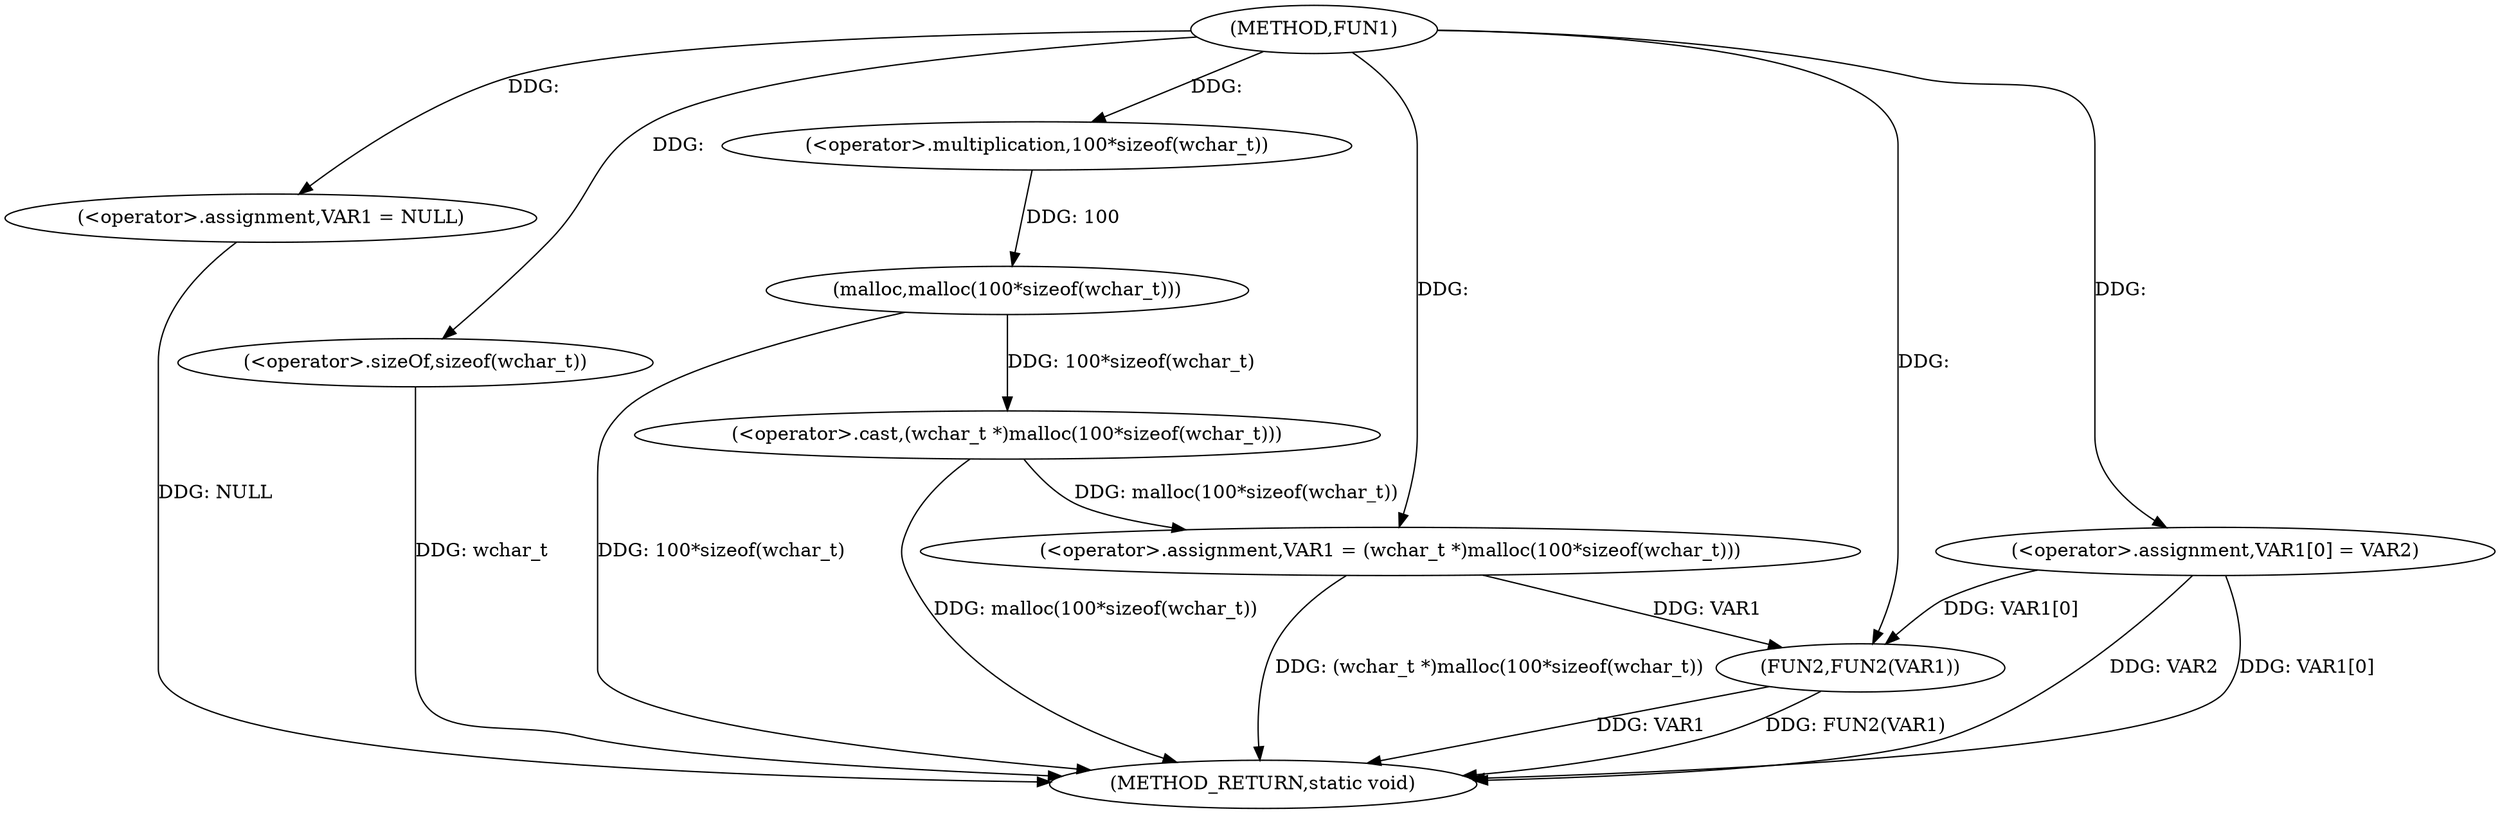 digraph FUN1 {  
"1000100" [label = "(METHOD,FUN1)" ]
"1000122" [label = "(METHOD_RETURN,static void)" ]
"1000103" [label = "(<operator>.assignment,VAR1 = NULL)" ]
"1000106" [label = "(<operator>.assignment,VAR1 = (wchar_t *)malloc(100*sizeof(wchar_t)))" ]
"1000108" [label = "(<operator>.cast,(wchar_t *)malloc(100*sizeof(wchar_t)))" ]
"1000110" [label = "(malloc,malloc(100*sizeof(wchar_t)))" ]
"1000111" [label = "(<operator>.multiplication,100*sizeof(wchar_t))" ]
"1000113" [label = "(<operator>.sizeOf,sizeof(wchar_t))" ]
"1000115" [label = "(<operator>.assignment,VAR1[0] = VAR2)" ]
"1000120" [label = "(FUN2,FUN2(VAR1))" ]
  "1000106" -> "1000122"  [ label = "DDG: (wchar_t *)malloc(100*sizeof(wchar_t))"] 
  "1000103" -> "1000122"  [ label = "DDG: NULL"] 
  "1000113" -> "1000122"  [ label = "DDG: wchar_t"] 
  "1000115" -> "1000122"  [ label = "DDG: VAR2"] 
  "1000120" -> "1000122"  [ label = "DDG: VAR1"] 
  "1000108" -> "1000122"  [ label = "DDG: malloc(100*sizeof(wchar_t))"] 
  "1000120" -> "1000122"  [ label = "DDG: FUN2(VAR1)"] 
  "1000110" -> "1000122"  [ label = "DDG: 100*sizeof(wchar_t)"] 
  "1000115" -> "1000122"  [ label = "DDG: VAR1[0]"] 
  "1000100" -> "1000103"  [ label = "DDG: "] 
  "1000108" -> "1000106"  [ label = "DDG: malloc(100*sizeof(wchar_t))"] 
  "1000100" -> "1000106"  [ label = "DDG: "] 
  "1000110" -> "1000108"  [ label = "DDG: 100*sizeof(wchar_t)"] 
  "1000111" -> "1000110"  [ label = "DDG: 100"] 
  "1000100" -> "1000111"  [ label = "DDG: "] 
  "1000100" -> "1000113"  [ label = "DDG: "] 
  "1000100" -> "1000115"  [ label = "DDG: "] 
  "1000106" -> "1000120"  [ label = "DDG: VAR1"] 
  "1000115" -> "1000120"  [ label = "DDG: VAR1[0]"] 
  "1000100" -> "1000120"  [ label = "DDG: "] 
}
